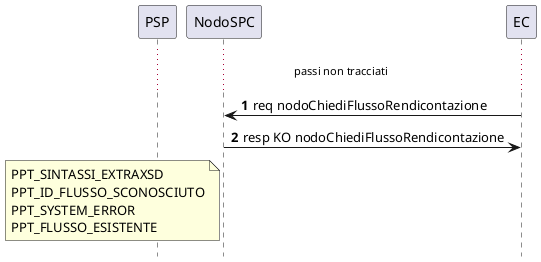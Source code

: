 @startuml
hide footbox
autonumber

participant PSP
participant NodoSPC
participant EC


...  passi non tracciati ...

EC -> NodoSPC : req nodoChiediFlussoRendicontazione
NodoSPC -> EC : resp KO nodoChiediFlussoRendicontazione
note left NodoSPC : PPT_SINTASSI_EXTRAXSD\nPPT_ID_FLUSSO_SCONOSCIUTO\nPPT_SYSTEM_ERROR\nPPT_FLUSSO_ESISTENTE